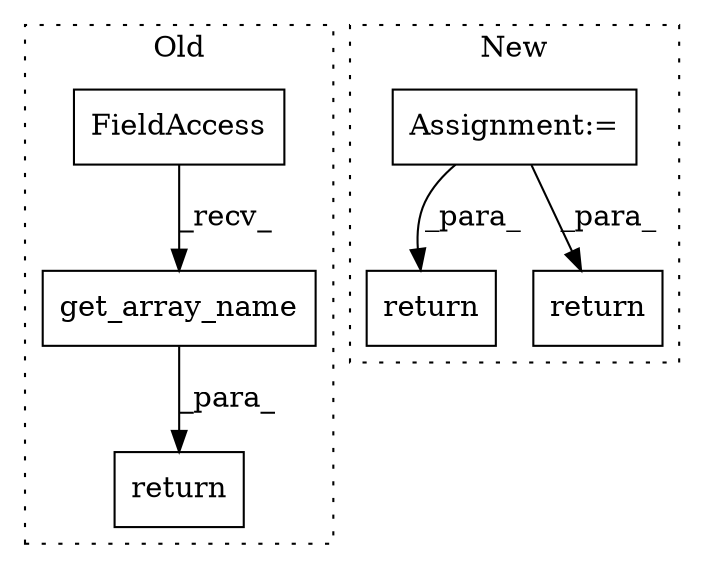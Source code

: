 digraph G {
subgraph cluster0 {
1 [label="get_array_name" a="32" s="23386,23414" l="15,1" shape="box"];
3 [label="return" a="41" s="23364" l="7" shape="box"];
4 [label="FieldAccess" a="22" s="23371" l="14" shape="box"];
label = "Old";
style="dotted";
}
subgraph cluster1 {
2 [label="return" a="41" s="24025" l="7" shape="box"];
5 [label="Assignment:=" a="7" s="23981" l="1" shape="box"];
6 [label="return" a="41" s="24091" l="7" shape="box"];
label = "New";
style="dotted";
}
1 -> 3 [label="_para_"];
4 -> 1 [label="_recv_"];
5 -> 2 [label="_para_"];
5 -> 6 [label="_para_"];
}